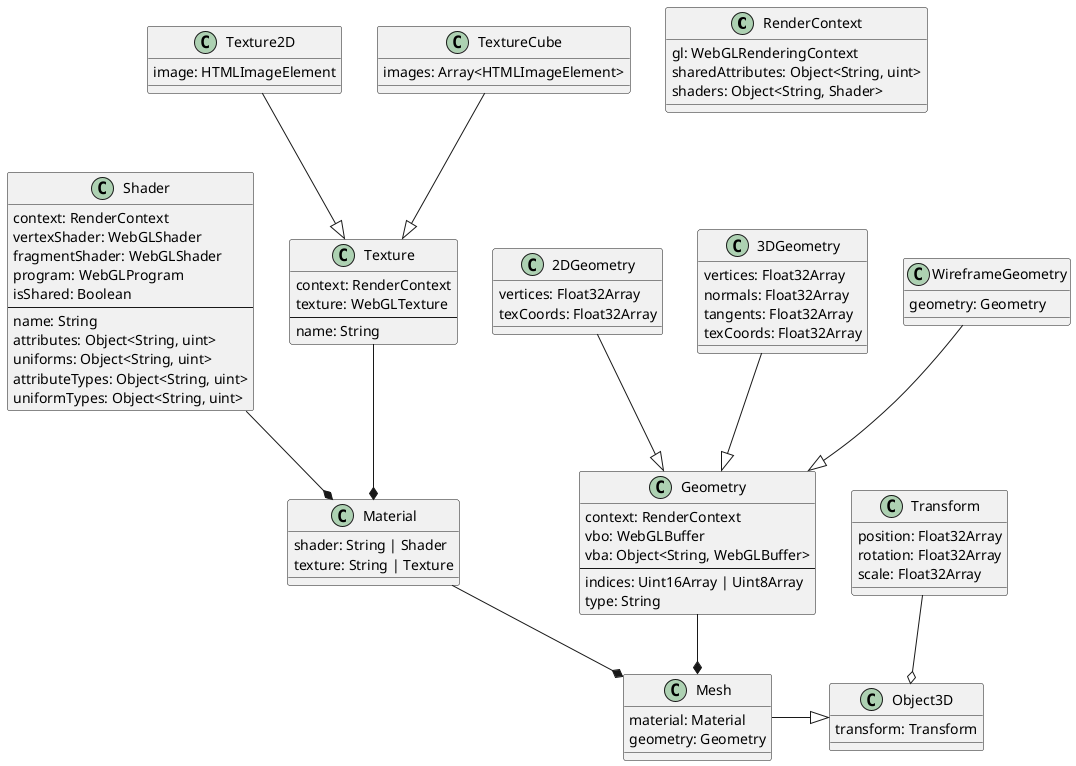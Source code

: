 @startuml

class RenderContext {
  gl: WebGLRenderingContext
  sharedAttributes: Object<String, uint>
  shaders: Object<String, Shader>
}

class Shader {
  context: RenderContext
  vertexShader: WebGLShader
  fragmentShader: WebGLShader
  program: WebGLProgram
  isShared: Boolean
  ---
  name: String
  attributes: Object<String, uint>
  uniforms: Object<String, uint>
  attributeTypes: Object<String, uint>
  uniformTypes: Object<String, uint>
}

class Texture {
  context: RenderContext
  texture: WebGLTexture
  ---
  name: String
}

class Texture2D {
  image: HTMLImageElement
}

class TextureCube {
  images: Array<HTMLImageElement>
}

Texture2D --|> Texture
TextureCube --|> Texture

class Material {
  shader: String | Shader
  texture: String | Texture
}

Shader --* Material
Texture --* Material

class Geometry {
  context: RenderContext
  vbo: WebGLBuffer
  vba: Object<String, WebGLBuffer>
  ---
  indices: Uint16Array | Uint8Array
  type: String
}

class 2DGeometry {
  vertices: Float32Array
  texCoords: Float32Array
}

class 3DGeometry {
  vertices: Float32Array
  normals: Float32Array
  tangents: Float32Array
  texCoords: Float32Array
}

2DGeometry --|> Geometry
3DGeometry --|> Geometry

class WireframeGeometry {
  geometry: Geometry
}

WireframeGeometry --|> Geometry

class Transform {
  position: Float32Array
  rotation: Float32Array
  scale: Float32Array
}

class Object3D {
  transform: Transform
}

Transform --o Object3D

class Mesh {
  material: Material
  geometry: Geometry
}

Mesh -|> Object3D
Geometry --* Mesh
Material --* Mesh

@enduml

